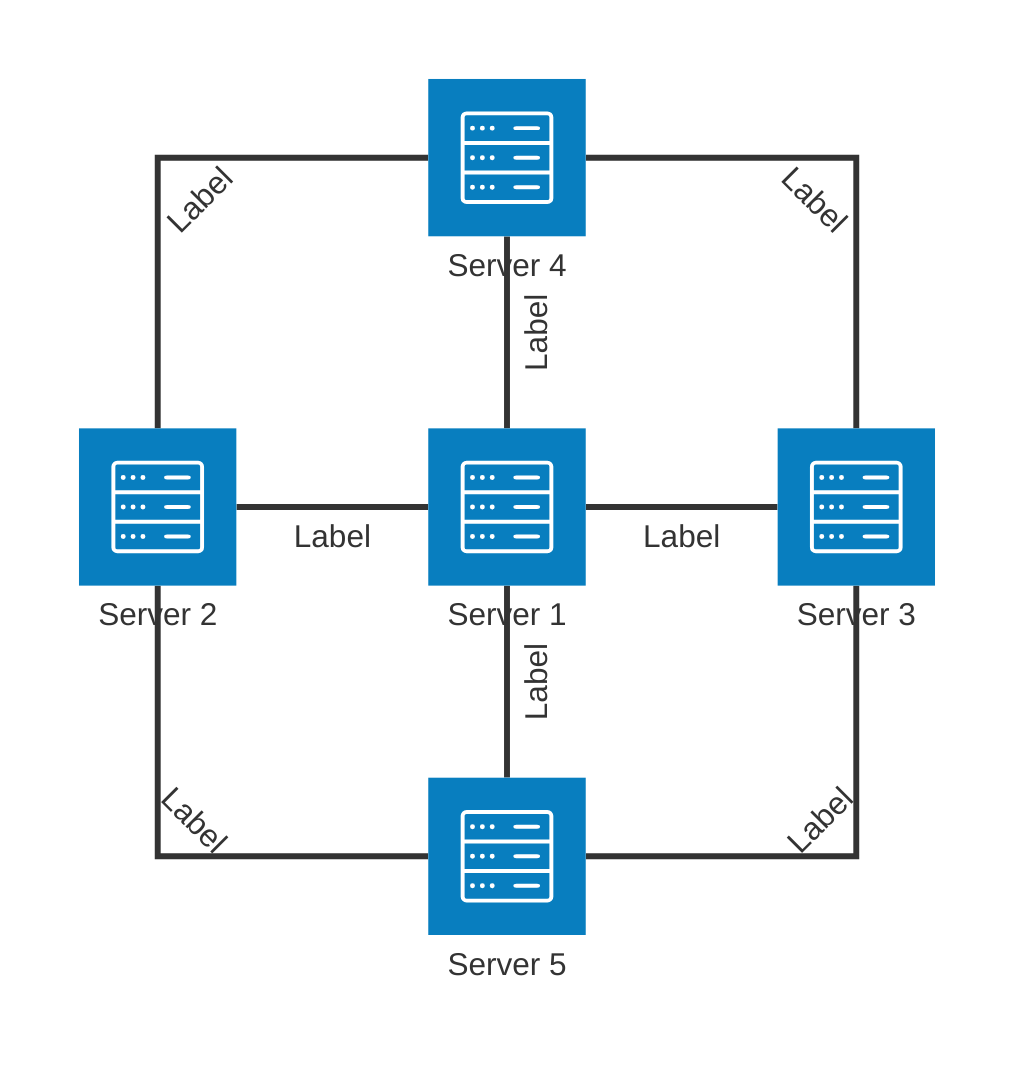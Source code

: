 architecture-beta
        service servC(server)[Server 1]
        service servL(server)[Server 2]
        service servR(server)[Server 3]
        service servT(server)[Server 4]
        service servB(server)[Server 5]

        servC:L -[Label]- R:servL
        servC:R -[Label]- L:servR
        servC:T -[Label]- B:servT
        servC:B -[Label]- T:servB

        servL:T -[Label]- L:servT
        servL:B -[Label]- L:servB
        servR:T -[Label]- R:servT
        servR:B -[Label]- R:servB